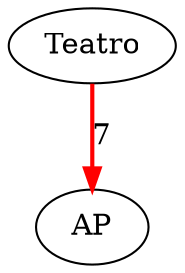 digraph G {
  "Teatro" [label="Teatro"];
  "AP" [label="AP"];
  "Teatro" -> "AP" [label="7", color=red, penwidth=2.0];
}
